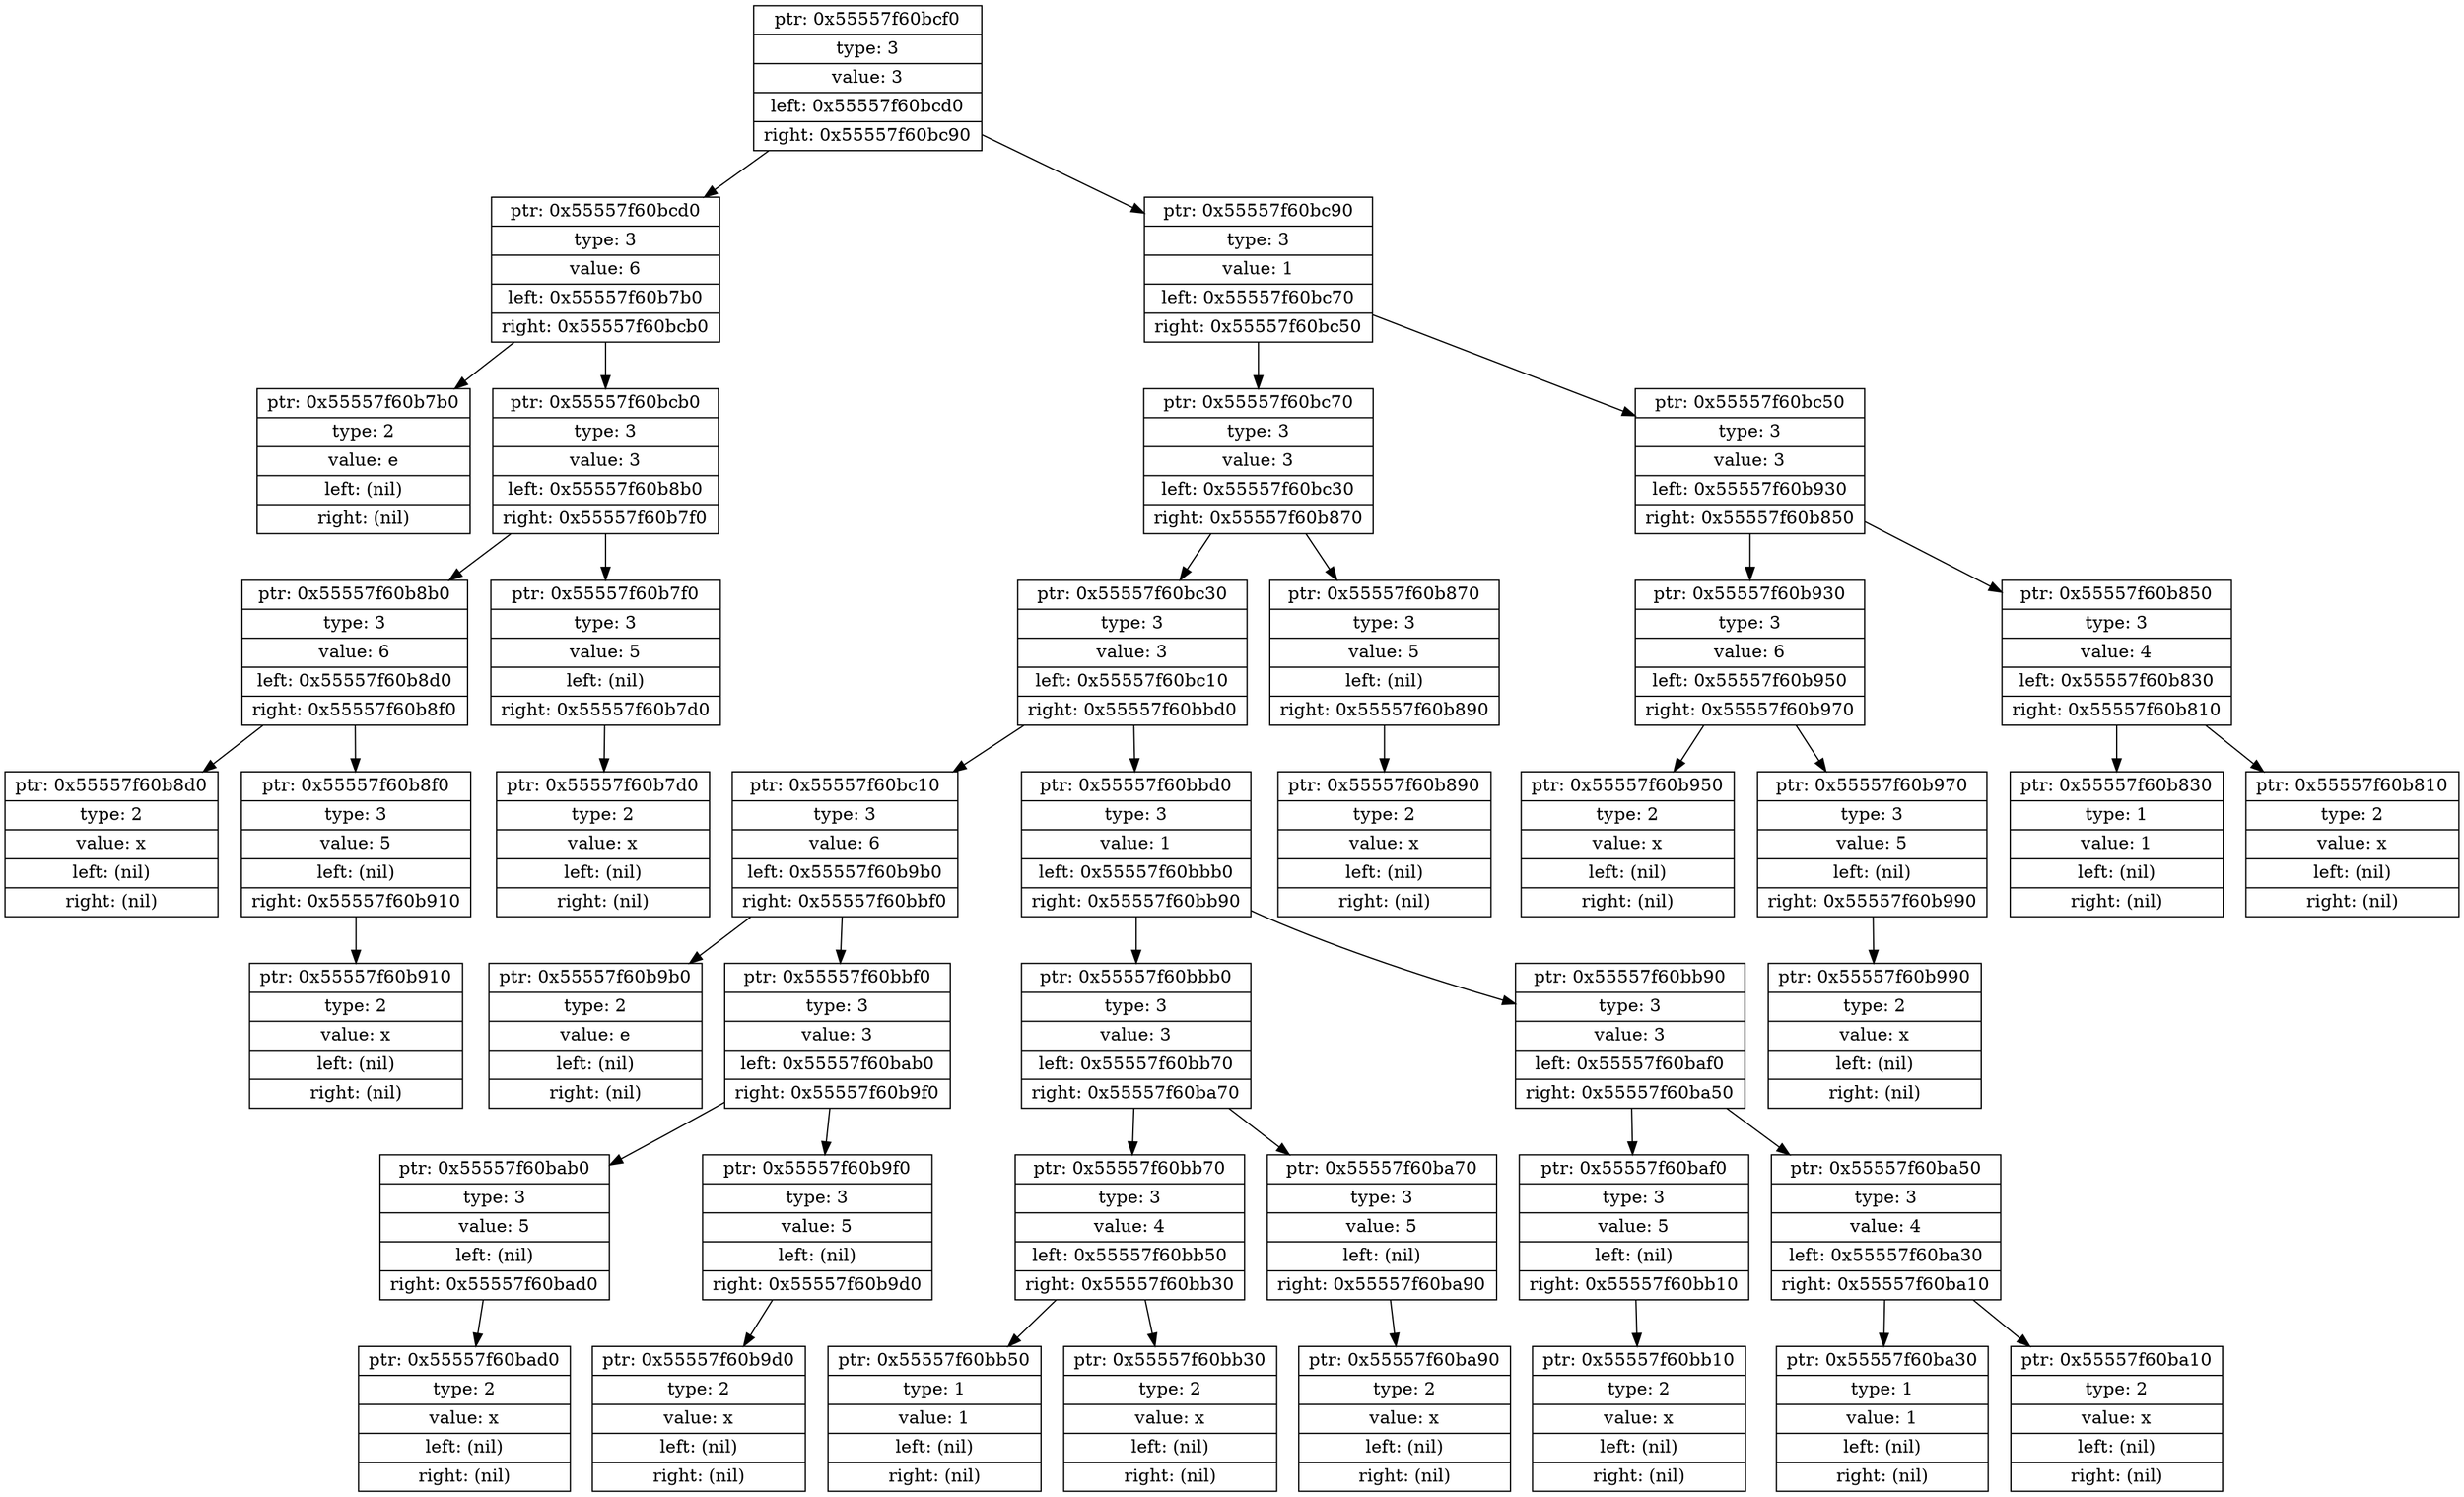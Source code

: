digraph dump {
 node [shape = record];
93825697627376 [shape = record, label = "{ptr: 0x55557f60bcf0|type: 3|value: 3|left: 0x55557f60bcd0|right: 0x55557f60bc90}"];93825697627376 -> 93825697627344
93825697627344 [shape = record, label = "{ptr: 0x55557f60bcd0|type: 3|value: 6|left: 0x55557f60b7b0|right: 0x55557f60bcb0}"];93825697627344 -> 93825697626032
93825697626032 [shape = record, label = "{ptr: 0x55557f60b7b0|type: 2|value: e|left: (nil)|right: (nil)}"];93825697627344 -> 93825697627312
93825697627312 [shape = record, label = "{ptr: 0x55557f60bcb0|type: 3|value: 3|left: 0x55557f60b8b0|right: 0x55557f60b7f0}"];93825697627312 -> 93825697626288
93825697626288 [shape = record, label = "{ptr: 0x55557f60b8b0|type: 3|value: 6|left: 0x55557f60b8d0|right: 0x55557f60b8f0}"];93825697626288 -> 93825697626320
93825697626320 [shape = record, label = "{ptr: 0x55557f60b8d0|type: 2|value: x|left: (nil)|right: (nil)}"];93825697626288 -> 93825697626352
93825697626352 [shape = record, label = "{ptr: 0x55557f60b8f0|type: 3|value: 5|left: (nil)|right: 0x55557f60b910}"];93825697626352 -> 93825697626384
93825697626384 [shape = record, label = "{ptr: 0x55557f60b910|type: 2|value: x|left: (nil)|right: (nil)}"];93825697627312 -> 93825697626096
93825697626096 [shape = record, label = "{ptr: 0x55557f60b7f0|type: 3|value: 5|left: (nil)|right: 0x55557f60b7d0}"];93825697626096 -> 93825697626064
93825697626064 [shape = record, label = "{ptr: 0x55557f60b7d0|type: 2|value: x|left: (nil)|right: (nil)}"];93825697627376 -> 93825697627280
93825697627280 [shape = record, label = "{ptr: 0x55557f60bc90|type: 3|value: 1|left: 0x55557f60bc70|right: 0x55557f60bc50}"];93825697627280 -> 93825697627248
93825697627248 [shape = record, label = "{ptr: 0x55557f60bc70|type: 3|value: 3|left: 0x55557f60bc30|right: 0x55557f60b870}"];93825697627248 -> 93825697627184
93825697627184 [shape = record, label = "{ptr: 0x55557f60bc30|type: 3|value: 3|left: 0x55557f60bc10|right: 0x55557f60bbd0}"];93825697627184 -> 93825697627152
93825697627152 [shape = record, label = "{ptr: 0x55557f60bc10|type: 3|value: 6|left: 0x55557f60b9b0|right: 0x55557f60bbf0}"];93825697627152 -> 93825697626544
93825697626544 [shape = record, label = "{ptr: 0x55557f60b9b0|type: 2|value: e|left: (nil)|right: (nil)}"];93825697627152 -> 93825697627120
93825697627120 [shape = record, label = "{ptr: 0x55557f60bbf0|type: 3|value: 3|left: 0x55557f60bab0|right: 0x55557f60b9f0}"];93825697627120 -> 93825697626800
93825697626800 [shape = record, label = "{ptr: 0x55557f60bab0|type: 3|value: 5|left: (nil)|right: 0x55557f60bad0}"];93825697626800 -> 93825697626832
93825697626832 [shape = record, label = "{ptr: 0x55557f60bad0|type: 2|value: x|left: (nil)|right: (nil)}"];93825697627120 -> 93825697626608
93825697626608 [shape = record, label = "{ptr: 0x55557f60b9f0|type: 3|value: 5|left: (nil)|right: 0x55557f60b9d0}"];93825697626608 -> 93825697626576
93825697626576 [shape = record, label = "{ptr: 0x55557f60b9d0|type: 2|value: x|left: (nil)|right: (nil)}"];93825697627184 -> 93825697627088
93825697627088 [shape = record, label = "{ptr: 0x55557f60bbd0|type: 3|value: 1|left: 0x55557f60bbb0|right: 0x55557f60bb90}"];93825697627088 -> 93825697627056
93825697627056 [shape = record, label = "{ptr: 0x55557f60bbb0|type: 3|value: 3|left: 0x55557f60bb70|right: 0x55557f60ba70}"];93825697627056 -> 93825697626992
93825697626992 [shape = record, label = "{ptr: 0x55557f60bb70|type: 3|value: 4|left: 0x55557f60bb50|right: 0x55557f60bb30}"];93825697626992 -> 93825697626960
93825697626960 [shape = record, label = "{ptr: 0x55557f60bb50|type: 1|value: 1|left: (nil)|right: (nil)}"];93825697626992 -> 93825697626928
93825697626928 [shape = record, label = "{ptr: 0x55557f60bb30|type: 2|value: x|left: (nil)|right: (nil)}"];93825697627056 -> 93825697626736
93825697626736 [shape = record, label = "{ptr: 0x55557f60ba70|type: 3|value: 5|left: (nil)|right: 0x55557f60ba90}"];93825697626736 -> 93825697626768
93825697626768 [shape = record, label = "{ptr: 0x55557f60ba90|type: 2|value: x|left: (nil)|right: (nil)}"];93825697627088 -> 93825697627024
93825697627024 [shape = record, label = "{ptr: 0x55557f60bb90|type: 3|value: 3|left: 0x55557f60baf0|right: 0x55557f60ba50}"];93825697627024 -> 93825697626864
93825697626864 [shape = record, label = "{ptr: 0x55557f60baf0|type: 3|value: 5|left: (nil)|right: 0x55557f60bb10}"];93825697626864 -> 93825697626896
93825697626896 [shape = record, label = "{ptr: 0x55557f60bb10|type: 2|value: x|left: (nil)|right: (nil)}"];93825697627024 -> 93825697626704
93825697626704 [shape = record, label = "{ptr: 0x55557f60ba50|type: 3|value: 4|left: 0x55557f60ba30|right: 0x55557f60ba10}"];93825697626704 -> 93825697626672
93825697626672 [shape = record, label = "{ptr: 0x55557f60ba30|type: 1|value: 1|left: (nil)|right: (nil)}"];93825697626704 -> 93825697626640
93825697626640 [shape = record, label = "{ptr: 0x55557f60ba10|type: 2|value: x|left: (nil)|right: (nil)}"];93825697627248 -> 93825697626224
93825697626224 [shape = record, label = "{ptr: 0x55557f60b870|type: 3|value: 5|left: (nil)|right: 0x55557f60b890}"];93825697626224 -> 93825697626256
93825697626256 [shape = record, label = "{ptr: 0x55557f60b890|type: 2|value: x|left: (nil)|right: (nil)}"];93825697627280 -> 93825697627216
93825697627216 [shape = record, label = "{ptr: 0x55557f60bc50|type: 3|value: 3|left: 0x55557f60b930|right: 0x55557f60b850}"];93825697627216 -> 93825697626416
93825697626416 [shape = record, label = "{ptr: 0x55557f60b930|type: 3|value: 6|left: 0x55557f60b950|right: 0x55557f60b970}"];93825697626416 -> 93825697626448
93825697626448 [shape = record, label = "{ptr: 0x55557f60b950|type: 2|value: x|left: (nil)|right: (nil)}"];93825697626416 -> 93825697626480
93825697626480 [shape = record, label = "{ptr: 0x55557f60b970|type: 3|value: 5|left: (nil)|right: 0x55557f60b990}"];93825697626480 -> 93825697626512
93825697626512 [shape = record, label = "{ptr: 0x55557f60b990|type: 2|value: x|left: (nil)|right: (nil)}"];93825697627216 -> 93825697626192
93825697626192 [shape = record, label = "{ptr: 0x55557f60b850|type: 3|value: 4|left: 0x55557f60b830|right: 0x55557f60b810}"];93825697626192 -> 93825697626160
93825697626160 [shape = record, label = "{ptr: 0x55557f60b830|type: 1|value: 1|left: (nil)|right: (nil)}"];93825697626192 -> 93825697626128
93825697626128 [shape = record, label = "{ptr: 0x55557f60b810|type: 2|value: x|left: (nil)|right: (nil)}"];}